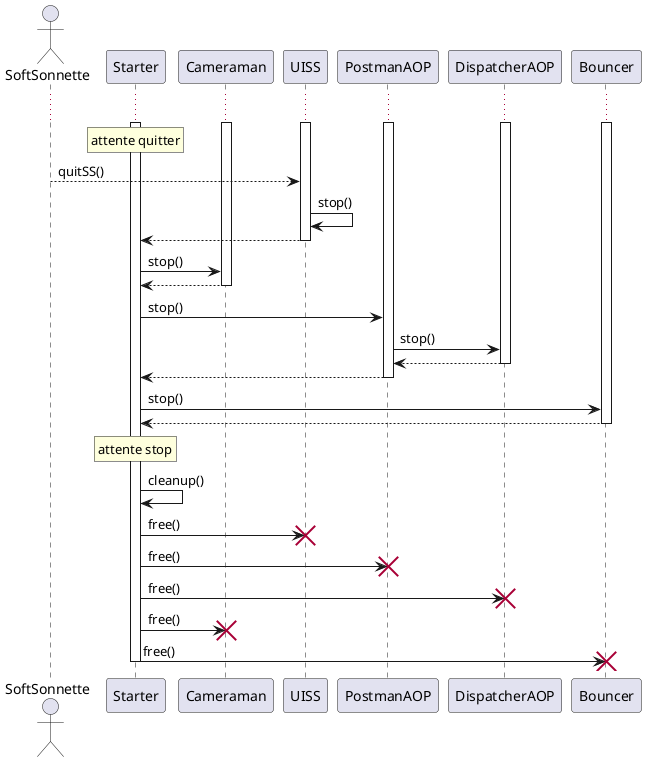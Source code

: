 @startuml

actor SoftSonnette

participant Starter
participant Cameraman
participant UISS
participant PostmanAOP
participant DispatcherAOP
participant Bouncer

activate Starter
activate Cameraman
activate UISS
activate PostmanAOP
activate DispatcherAOP
activate Bouncer
...

rnote over Starter
attente quitter
endrnote
SoftSonnette --> UISS : quitSS()
UISS -> UISS : stop()
UISS --> Starter
deactivate UISS
Starter -> Cameraman : stop()
Cameraman --> Starter
deactivate Cameraman
Starter -> PostmanAOP : stop()
PostmanAOP -> DispatcherAOP : stop()
DispatcherAOP --> PostmanAOP
deactivate DispatcherAOP
PostmanAOP --> Starter
deactivate PostmanAOP
Starter -> Bouncer : stop()
Bouncer --> Starter
deactivate Bouncer

rnote over Starter
attente stop
endrnote

Starter -> Starter : cleanup()
Starter -> UISS : free()
destroy UISS
Starter -> PostmanAOP : free()
destroy PostmanAOP
Starter -> DispatcherAOP : free()
destroy DispatcherAOP
Starter -> Cameraman : free()
destroy Cameraman
Starter -> Bouncer : free()
destroy Bouncer
deactivate Starter


@enduml